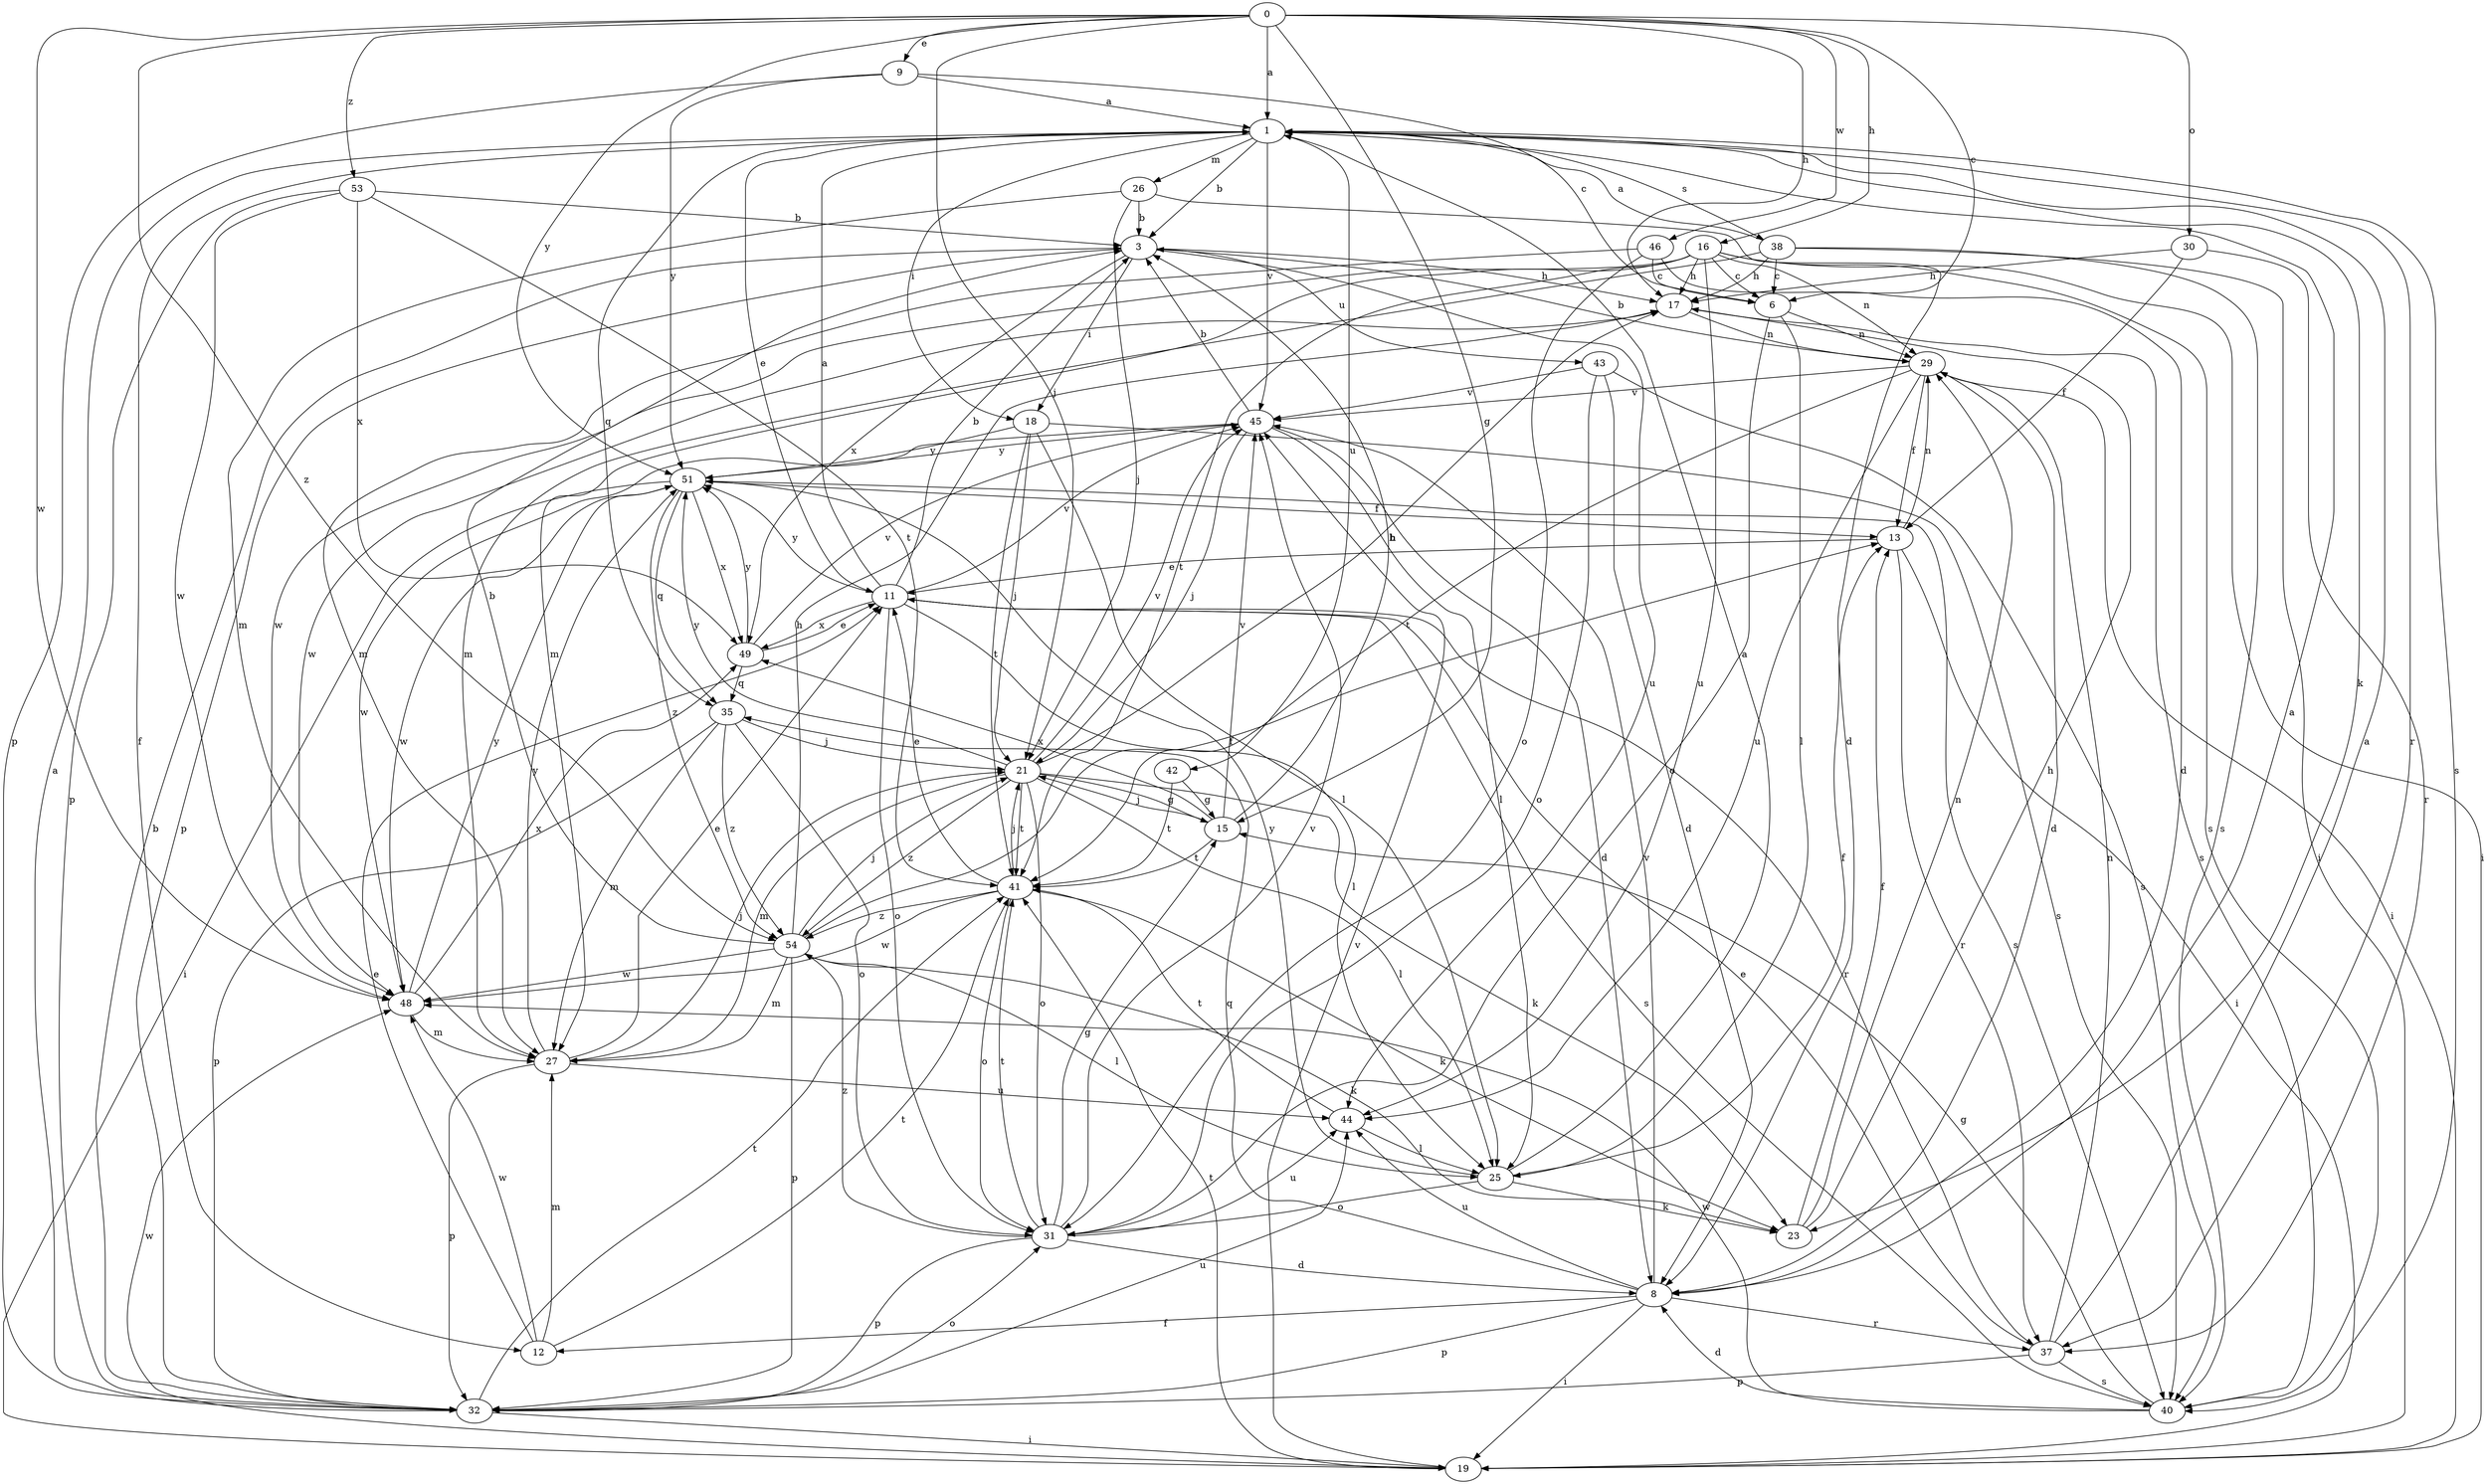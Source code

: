 strict digraph  {
0;
1;
3;
6;
8;
9;
11;
12;
13;
15;
16;
17;
18;
19;
21;
23;
25;
26;
27;
29;
30;
31;
32;
35;
37;
38;
40;
41;
42;
43;
44;
45;
46;
48;
49;
51;
53;
54;
0 -> 1  [label=a];
0 -> 6  [label=c];
0 -> 9  [label=e];
0 -> 15  [label=g];
0 -> 16  [label=h];
0 -> 17  [label=h];
0 -> 21  [label=j];
0 -> 30  [label=o];
0 -> 46  [label=w];
0 -> 48  [label=w];
0 -> 51  [label=y];
0 -> 53  [label=z];
0 -> 54  [label=z];
1 -> 3  [label=b];
1 -> 11  [label=e];
1 -> 12  [label=f];
1 -> 18  [label=i];
1 -> 23  [label=k];
1 -> 26  [label=m];
1 -> 35  [label=q];
1 -> 37  [label=r];
1 -> 38  [label=s];
1 -> 40  [label=s];
1 -> 42  [label=u];
1 -> 45  [label=v];
3 -> 17  [label=h];
3 -> 18  [label=i];
3 -> 32  [label=p];
3 -> 43  [label=u];
3 -> 44  [label=u];
3 -> 49  [label=x];
6 -> 25  [label=l];
6 -> 29  [label=n];
6 -> 31  [label=o];
8 -> 1  [label=a];
8 -> 12  [label=f];
8 -> 19  [label=i];
8 -> 32  [label=p];
8 -> 35  [label=q];
8 -> 37  [label=r];
8 -> 44  [label=u];
8 -> 45  [label=v];
9 -> 1  [label=a];
9 -> 6  [label=c];
9 -> 32  [label=p];
9 -> 51  [label=y];
11 -> 1  [label=a];
11 -> 3  [label=b];
11 -> 25  [label=l];
11 -> 31  [label=o];
11 -> 37  [label=r];
11 -> 40  [label=s];
11 -> 45  [label=v];
11 -> 49  [label=x];
11 -> 51  [label=y];
12 -> 11  [label=e];
12 -> 27  [label=m];
12 -> 41  [label=t];
12 -> 48  [label=w];
13 -> 11  [label=e];
13 -> 19  [label=i];
13 -> 29  [label=n];
13 -> 37  [label=r];
15 -> 3  [label=b];
15 -> 21  [label=j];
15 -> 41  [label=t];
15 -> 45  [label=v];
15 -> 49  [label=x];
16 -> 6  [label=c];
16 -> 17  [label=h];
16 -> 19  [label=i];
16 -> 27  [label=m];
16 -> 29  [label=n];
16 -> 40  [label=s];
16 -> 41  [label=t];
16 -> 44  [label=u];
16 -> 48  [label=w];
17 -> 29  [label=n];
17 -> 40  [label=s];
17 -> 48  [label=w];
18 -> 21  [label=j];
18 -> 25  [label=l];
18 -> 40  [label=s];
18 -> 41  [label=t];
18 -> 51  [label=y];
19 -> 41  [label=t];
19 -> 45  [label=v];
19 -> 48  [label=w];
21 -> 15  [label=g];
21 -> 17  [label=h];
21 -> 23  [label=k];
21 -> 25  [label=l];
21 -> 27  [label=m];
21 -> 31  [label=o];
21 -> 41  [label=t];
21 -> 45  [label=v];
21 -> 51  [label=y];
21 -> 54  [label=z];
23 -> 13  [label=f];
23 -> 17  [label=h];
23 -> 29  [label=n];
25 -> 1  [label=a];
25 -> 13  [label=f];
25 -> 23  [label=k];
25 -> 31  [label=o];
25 -> 51  [label=y];
26 -> 3  [label=b];
26 -> 8  [label=d];
26 -> 21  [label=j];
26 -> 27  [label=m];
27 -> 11  [label=e];
27 -> 21  [label=j];
27 -> 32  [label=p];
27 -> 44  [label=u];
27 -> 51  [label=y];
29 -> 3  [label=b];
29 -> 8  [label=d];
29 -> 13  [label=f];
29 -> 19  [label=i];
29 -> 41  [label=t];
29 -> 44  [label=u];
29 -> 45  [label=v];
30 -> 13  [label=f];
30 -> 17  [label=h];
30 -> 37  [label=r];
31 -> 8  [label=d];
31 -> 15  [label=g];
31 -> 32  [label=p];
31 -> 41  [label=t];
31 -> 44  [label=u];
31 -> 45  [label=v];
31 -> 54  [label=z];
32 -> 1  [label=a];
32 -> 3  [label=b];
32 -> 19  [label=i];
32 -> 31  [label=o];
32 -> 41  [label=t];
32 -> 44  [label=u];
35 -> 21  [label=j];
35 -> 27  [label=m];
35 -> 31  [label=o];
35 -> 32  [label=p];
35 -> 54  [label=z];
37 -> 1  [label=a];
37 -> 11  [label=e];
37 -> 29  [label=n];
37 -> 32  [label=p];
37 -> 40  [label=s];
38 -> 1  [label=a];
38 -> 6  [label=c];
38 -> 17  [label=h];
38 -> 19  [label=i];
38 -> 27  [label=m];
38 -> 40  [label=s];
40 -> 8  [label=d];
40 -> 15  [label=g];
40 -> 48  [label=w];
41 -> 11  [label=e];
41 -> 21  [label=j];
41 -> 23  [label=k];
41 -> 31  [label=o];
41 -> 48  [label=w];
41 -> 54  [label=z];
42 -> 15  [label=g];
42 -> 41  [label=t];
43 -> 8  [label=d];
43 -> 31  [label=o];
43 -> 40  [label=s];
43 -> 45  [label=v];
44 -> 25  [label=l];
44 -> 41  [label=t];
45 -> 3  [label=b];
45 -> 8  [label=d];
45 -> 21  [label=j];
45 -> 25  [label=l];
45 -> 48  [label=w];
45 -> 51  [label=y];
46 -> 6  [label=c];
46 -> 8  [label=d];
46 -> 27  [label=m];
46 -> 31  [label=o];
48 -> 27  [label=m];
48 -> 49  [label=x];
48 -> 51  [label=y];
49 -> 11  [label=e];
49 -> 35  [label=q];
49 -> 45  [label=v];
49 -> 51  [label=y];
51 -> 13  [label=f];
51 -> 19  [label=i];
51 -> 35  [label=q];
51 -> 40  [label=s];
51 -> 48  [label=w];
51 -> 49  [label=x];
51 -> 54  [label=z];
53 -> 3  [label=b];
53 -> 32  [label=p];
53 -> 41  [label=t];
53 -> 48  [label=w];
53 -> 49  [label=x];
54 -> 3  [label=b];
54 -> 13  [label=f];
54 -> 17  [label=h];
54 -> 21  [label=j];
54 -> 23  [label=k];
54 -> 25  [label=l];
54 -> 27  [label=m];
54 -> 32  [label=p];
54 -> 48  [label=w];
}
